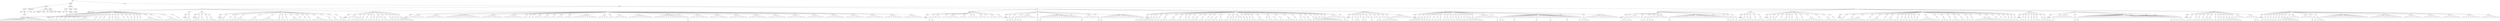 digraph Tree {
	"t0" [label = "TEI"];
	"t1" [label = "teiHeader"];
	"t2" [label = "fileDesc"];
	"t3" [label = "titleStmt"];
	"t4" [label = "title"];
	"t5" [label = "author"];
	"t6" [label = "surname"];
	"t7" [label = "publicationStmt"];
	"t8" [label = "p"];
	"t9" [label = "idno"];
	"t10" [label = "sourceDesc"];
	"t11" [label = "genre"];
	"t12" [label = "inspiration"];
	"t13" [label = "structure"];
	"t14" [label = "type"];
	"t15" [label = "periode"];
	"t16" [label = "taille"];
	"t17" [label = "permalien"];
	"t18" [label = "edStmt"];
	"t19" [label = "profileDesc"];
	"t20" [label = "creation"];
	"t21" [label = "date"];
	"t22" [label = "date"];
	"t23" [label = "langUsage"];
	"t24" [label = "language"];
	"t25" [label = "textClass"];
	"t26" [label = "keywords"];
	"t27" [label = "term"];
	"t28" [label = "text"];
	"t29" [label = "body"];
	"t30" [label = "div1"];
	"t31" [label = "head"];
	"t32" [label = "div2"];
	"t33" [label = "head"];
	"t34" [label = "listPerson"];
	"t35" [label = "sp"];
	"t36" [label = "p"];
	"t37" [label = "s"];
	"t38" [label = "s"];
	"t39" [label = "s"];
	"t40" [label = "s"];
	"t41" [label = "s"];
	"t42" [label = "s"];
	"t43" [label = "s"];
	"t44" [label = "s"];
	"t45" [label = "s"];
	"t46" [label = "s"];
	"t47" [label = "s"];
	"t48" [label = "s"];
	"t49" [label = "s"];
	"t50" [label = "s"];
	"t51" [label = "s"];
	"t52" [label = "s"];
	"t53" [label = "s"];
	"t54" [label = "div2"];
	"t55" [label = "head"];
	"t56" [label = "listPerson"];
	"t57" [label = "sp"];
	"t58" [label = "p"];
	"t59" [label = "s"];
	"t60" [label = "s"];
	"t61" [label = "sp"];
	"t62" [label = "p"];
	"t63" [label = "s"];
	"t64" [label = "s"];
	"t65" [label = "sp"];
	"t66" [label = "p"];
	"t67" [label = "s"];
	"t68" [label = "sp"];
	"t69" [label = "p"];
	"t70" [label = "s"];
	"t71" [label = "s"];
	"t72" [label = "sp"];
	"t73" [label = "p"];
	"t74" [label = "s"];
	"t75" [label = "sp"];
	"t76" [label = "p"];
	"t77" [label = "s"];
	"t78" [label = "sp"];
	"t79" [label = "p"];
	"t80" [label = "s"];
	"t81" [label = "sp"];
	"t82" [label = "p"];
	"t83" [label = "s"];
	"t84" [label = "s"];
	"t85" [label = "s"];
	"t86" [label = "s"];
	"t87" [label = "s"];
	"t88" [label = "s"];
	"t89" [label = "sp"];
	"t90" [label = "p"];
	"t91" [label = "s"];
	"t92" [label = "s"];
	"t93" [label = "sp"];
	"t94" [label = "p"];
	"t95" [label = "s"];
	"t96" [label = "sp"];
	"t97" [label = "p"];
	"t98" [label = "s"];
	"t99" [label = "s"];
	"t100" [label = "sp"];
	"t101" [label = "p"];
	"t102" [label = "s"];
	"t103" [label = "s"];
	"t104" [label = "sp"];
	"t105" [label = "p"];
	"t106" [label = "s"];
	"t107" [label = "sp"];
	"t108" [label = "p"];
	"t109" [label = "s"];
	"t110" [label = "s"];
	"t111" [label = "s"];
	"t112" [label = "sp"];
	"t113" [label = "p"];
	"t114" [label = "s"];
	"t115" [label = "sp"];
	"t116" [label = "p"];
	"t117" [label = "s"];
	"t118" [label = "sp"];
	"t119" [label = "p"];
	"t120" [label = "s"];
	"t121" [label = "sp"];
	"t122" [label = "p"];
	"t123" [label = "s"];
	"t124" [label = "sp"];
	"t125" [label = "p"];
	"t126" [label = "s"];
	"t127" [label = "sp"];
	"t128" [label = "p"];
	"t129" [label = "s"];
	"t130" [label = "sp"];
	"t131" [label = "p"];
	"t132" [label = "s"];
	"t133" [label = "sp"];
	"t134" [label = "p"];
	"t135" [label = "s"];
	"t136" [label = "s"];
	"t137" [label = "s"];
	"t138" [label = "s"];
	"t139" [label = "s"];
	"t140" [label = "s"];
	"t141" [label = "s"];
	"t142" [label = "sp"];
	"t143" [label = "p"];
	"t144" [label = "s"];
	"t145" [label = "sp"];
	"t146" [label = "p"];
	"t147" [label = "s"];
	"t148" [label = "s"];
	"t149" [label = "s"];
	"t150" [label = "s"];
	"t151" [label = "s"];
	"t152" [label = "s"];
	"t153" [label = "sp"];
	"t154" [label = "p"];
	"t155" [label = "s"];
	"t156" [label = "div2"];
	"t157" [label = "head"];
	"t158" [label = "listPerson"];
	"t159" [label = "sp"];
	"t160" [label = "p"];
	"t161" [label = "s"];
	"t162" [label = "s"];
	"t163" [label = "s"];
	"t164" [label = "div2"];
	"t165" [label = "head"];
	"t166" [label = "listPerson"];
	"t167" [label = "sp"];
	"t168" [label = "p"];
	"t169" [label = "s"];
	"t170" [label = "s"];
	"t171" [label = "s"];
	"t172" [label = "sp"];
	"t173" [label = "p"];
	"t174" [label = "s"];
	"t175" [label = "s"];
	"t176" [label = "sp"];
	"t177" [label = "p"];
	"t178" [label = "s"];
	"t179" [label = "sp"];
	"t180" [label = "p"];
	"t181" [label = "s"];
	"t182" [label = "s"];
	"t183" [label = "s"];
	"t184" [label = "div2"];
	"t185" [label = "head"];
	"t186" [label = "listPerson"];
	"t187" [label = "sp"];
	"t188" [label = "p"];
	"t189" [label = "s"];
	"t190" [label = "s"];
	"t191" [label = "s"];
	"t192" [label = "sp"];
	"t193" [label = "p"];
	"t194" [label = "s"];
	"t195" [label = "sp"];
	"t196" [label = "p"];
	"t197" [label = "s"];
	"t198" [label = "sp"];
	"t199" [label = "p"];
	"t200" [label = "s"];
	"t201" [label = "s"];
	"t202" [label = "s"];
	"t203" [label = "s"];
	"t204" [label = "s"];
	"t205" [label = "s"];
	"t206" [label = "sp"];
	"t207" [label = "p"];
	"t208" [label = "s"];
	"t209" [label = "s"];
	"t210" [label = "s"];
	"t211" [label = "s"];
	"t212" [label = "sp"];
	"t213" [label = "p"];
	"t214" [label = "s"];
	"t215" [label = "s"];
	"t216" [label = "s"];
	"t217" [label = "s"];
	"t218" [label = "s"];
	"t219" [label = "s"];
	"t220" [label = "sp"];
	"t221" [label = "p"];
	"t222" [label = "s"];
	"t223" [label = "s"];
	"t224" [label = "sp"];
	"t225" [label = "p"];
	"t226" [label = "s"];
	"t227" [label = "s"];
	"t228" [label = "sp"];
	"t229" [label = "p"];
	"t230" [label = "s"];
	"t231" [label = "sp"];
	"t232" [label = "p"];
	"t233" [label = "s"];
	"t234" [label = "s"];
	"t235" [label = "s"];
	"t236" [label = "s"];
	"t237" [label = "s"];
	"t238" [label = "sp"];
	"t239" [label = "p"];
	"t240" [label = "s"];
	"t241" [label = "sp"];
	"t242" [label = "p"];
	"t243" [label = "s"];
	"t244" [label = "sp"];
	"t245" [label = "p"];
	"t246" [label = "s"];
	"t247" [label = "sp"];
	"t248" [label = "p"];
	"t249" [label = "s"];
	"t250" [label = "s"];
	"t251" [label = "s"];
	"t252" [label = "s"];
	"t253" [label = "s"];
	"t254" [label = "s"];
	"t255" [label = "sp"];
	"t256" [label = "p"];
	"t257" [label = "s"];
	"t258" [label = "s"];
	"t259" [label = "sp"];
	"t260" [label = "p"];
	"t261" [label = "s"];
	"t262" [label = "s"];
	"t263" [label = "sp"];
	"t264" [label = "p"];
	"t265" [label = "s"];
	"t266" [label = "s"];
	"t267" [label = "s"];
	"t268" [label = "div2"];
	"t269" [label = "head"];
	"t270" [label = "listPerson"];
	"t271" [label = "sp"];
	"t272" [label = "p"];
	"t273" [label = "s"];
	"t274" [label = "l"];
	"t275" [label = "l"];
	"t276" [label = "p"];
	"t277" [label = "s"];
	"t278" [label = "sp"];
	"t279" [label = "p"];
	"t280" [label = "s"];
	"t281" [label = "s"];
	"t282" [label = "sp"];
	"t283" [label = "p"];
	"t284" [label = "s"];
	"t285" [label = "s"];
	"t286" [label = "sp"];
	"t287" [label = "p"];
	"t288" [label = "s"];
	"t289" [label = "sp"];
	"t290" [label = "p"];
	"t291" [label = "s"];
	"t292" [label = "s"];
	"t293" [label = "sp"];
	"t294" [label = "p"];
	"t295" [label = "s"];
	"t296" [label = "sp"];
	"t297" [label = "p"];
	"t298" [label = "s"];
	"t299" [label = "s"];
	"t300" [label = "l"];
	"t301" [label = "p"];
	"t302" [label = "s"];
	"t303" [label = "sp"];
	"t304" [label = "p"];
	"t305" [label = "s"];
	"t306" [label = "s"];
	"t307" [label = "sp"];
	"t308" [label = "p"];
	"t309" [label = "s"];
	"t310" [label = "s"];
	"t311" [label = "s"];
	"t312" [label = "sp"];
	"t313" [label = "p"];
	"t314" [label = "s"];
	"t315" [label = "sp"];
	"t316" [label = "p"];
	"t317" [label = "s"];
	"t318" [label = "sp"];
	"t319" [label = "p"];
	"t320" [label = "s"];
	"t321" [label = "s"];
	"t322" [label = "s"];
	"t323" [label = "sp"];
	"t324" [label = "p"];
	"t325" [label = "s"];
	"t326" [label = "div2"];
	"t327" [label = "head"];
	"t328" [label = "listPerson"];
	"t329" [label = "sp"];
	"t330" [label = "l"];
	"t331" [label = "l"];
	"t332" [label = "l"];
	"t333" [label = "l"];
	"t334" [label = "l"];
	"t335" [label = "l"];
	"t336" [label = "sp"];
	"t337" [label = "l"];
	"t338" [label = "l"];
	"t339" [label = "l"];
	"t340" [label = "l"];
	"t341" [label = "l"];
	"t342" [label = "l"];
	"t343" [label = "l"];
	"t344" [label = "sp"];
	"t345" [label = "l"];
	"t346" [label = "l"];
	"t347" [label = "l"];
	"t348" [label = "l"];
	"t349" [label = "l"];
	"t350" [label = "l"];
	"t351" [label = "l"];
	"t352" [label = "l"];
	"t353" [label = "l"];
	"t354" [label = "l"];
	"t355" [label = "l"];
	"t356" [label = "l"];
	"t357" [label = "l"];
	"t358" [label = "sp"];
	"t359" [label = "l"];
	"t360" [label = "l"];
	"t361" [label = "l"];
	"t362" [label = "l"];
	"t363" [label = "l"];
	"t364" [label = "l"];
	"t365" [label = "l"];
	"t366" [label = "l"];
	"t367" [label = "sp"];
	"t368" [label = "l"];
	"t369" [label = "l"];
	"t370" [label = "l"];
	"t371" [label = "l"];
	"t372" [label = "l"];
	"t373" [label = "l"];
	"t374" [label = "l"];
	"t375" [label = "sp"];
	"t376" [label = "l"];
	"t377" [label = "l"];
	"t378" [label = "sp"];
	"t379" [label = "l"];
	"t380" [label = "sp"];
	"t381" [label = "l"];
	"t382" [label = "sp"];
	"t383" [label = "l"];
	"t384" [label = "l"];
	"t385" [label = "l"];
	"t386" [label = "sp"];
	"t387" [label = "l"];
	"t388" [label = "l"];
	"t389" [label = "l"];
	"t390" [label = "sp"];
	"t391" [label = "l"];
	"t392" [label = "l"];
	"t393" [label = "sp"];
	"t394" [label = "l"];
	"t395" [label = "l"];
	"t396" [label = "l"];
	"t397" [label = "sp"];
	"t398" [label = "l"];
	"t399" [label = "l"];
	"t400" [label = "l"];
	"t401" [label = "sp"];
	"t402" [label = "l"];
	"t403" [label = "l"];
	"t404" [label = "l"];
	"t405" [label = "l"];
	"t406" [label = "l"];
	"t407" [label = "l"];
	"t408" [label = "l"];
	"t409" [label = "l"];
	"t410" [label = "l"];
	"t411" [label = "sp"];
	"t412" [label = "l"];
	"t413" [label = "l"];
	"t414" [label = "l"];
	"t415" [label = "l"];
	"t416" [label = "sp"];
	"t417" [label = "l"];
	"t418" [label = "l"];
	"t419" [label = "sp"];
	"t420" [label = "l"];
	"t421" [label = "l"];
	"t422" [label = "l"];
	"t423" [label = "l"];
	"t424" [label = "l"];
	"t425" [label = "sp"];
	"t426" [label = "l"];
	"t427" [label = "l"];
	"t428" [label = "l"];
	"t429" [label = "l"];
	"t430" [label = "l"];
	"t431" [label = "l"];
	"t432" [label = "l"];
	"t433" [label = "l"];
	"t434" [label = "l"];
	"t435" [label = "sp"];
	"t436" [label = "l"];
	"t437" [label = "l"];
	"t438" [label = "l"];
	"t439" [label = "l"];
	"t440" [label = "l"];
	"t441" [label = "l"];
	"t442" [label = "l"];
	"t443" [label = "l"];
	"t444" [label = "l"];
	"t445" [label = "l"];
	"t446" [label = "l"];
	"t447" [label = "l"];
	"t448" [label = "sp"];
	"t449" [label = "p"];
	"t450" [label = "s"];
	"t451" [label = "sp"];
	"t452" [label = "l"];
	"t453" [label = "l"];
	"t454" [label = "l"];
	"t455" [label = "l"];
	"t456" [label = "l"];
	"t457" [label = "l"];
	"t458" [label = "l"];
	"t459" [label = "sp"];
	"t460" [label = "l"];
	"t461" [label = "l"];
	"t462" [label = "l"];
	"t463" [label = "l"];
	"t464" [label = "l"];
	"t465" [label = "l"];
	"t466" [label = "l"];
	"t467" [label = "sp"];
	"t468" [label = "l"];
	"t469" [label = "l"];
	"t470" [label = "l"];
	"t471" [label = "l"];
	"t472" [label = "l"];
	"t473" [label = "l"];
	"t474" [label = "l"];
	"t475" [label = "sp"];
	"t476" [label = "l"];
	"t477" [label = "l"];
	"t478" [label = "l"];
	"t479" [label = "l"];
	"t480" [label = "l"];
	"t481" [label = "l"];
	"t482" [label = "l"];
	"t483" [label = "sp"];
	"t484" [label = "l"];
	"t485" [label = "l"];
	"t486" [label = "l"];
	"t487" [label = "l"];
	"t488" [label = "l"];
	"t489" [label = "l"];
	"t490" [label = "l"];
	"t491" [label = "sp"];
	"t492" [label = "l"];
	"t493" [label = "l"];
	"t494" [label = "l"];
	"t495" [label = "l"];
	"t496" [label = "l"];
	"t497" [label = "l"];
	"t498" [label = "l"];
	"t499" [label = "sp"];
	"t500" [label = "l"];
	"t501" [label = "l"];
	"t502" [label = "l"];
	"t503" [label = "l"];
	"t504" [label = "l"];
	"t505" [label = "l"];
	"t506" [label = "l"];
	"t507" [label = "sp"];
	"t508" [label = "l"];
	"t509" [label = "l"];
	"t510" [label = "l"];
	"t511" [label = "l"];
	"t512" [label = "l"];
	"t513" [label = "l"];
	"t514" [label = "l"];
	"t515" [label = "sp"];
	"t516" [label = "l"];
	"t517" [label = "l"];
	"t518" [label = "l"];
	"t519" [label = "l"];
	"t520" [label = "l"];
	"t521" [label = "l"];
	"t522" [label = "l"];
	"t523" [label = "sp"];
	"t524" [label = "l"];
	"t525" [label = "l"];
	"t526" [label = "l"];
	"t527" [label = "l"];
	"t528" [label = "l"];
	"t529" [label = "l"];
	"t530" [label = "l"];
	"t531" [label = "sp"];
	"t532" [label = "l"];
	"t533" [label = "l"];
	"t534" [label = "l"];
	"t535" [label = "l"];
	"t536" [label = "l"];
	"t537" [label = "l"];
	"t538" [label = "l"];
	"t539" [label = "sp"];
	"t540" [label = "l"];
	"t541" [label = "l"];
	"t542" [label = "l"];
	"t543" [label = "l"];
	"t544" [label = "l"];
	"t545" [label = "l"];
	"t546" [label = "l"];
	"t547" [label = "div1"];
	"t548" [label = "head"];
	"t549" [label = "div2"];
	"t550" [label = "head"];
	"t551" [label = "listPerson"];
	"t552" [label = "sp"];
	"t553" [label = "p"];
	"t554" [label = "s"];
	"t555" [label = "sp"];
	"t556" [label = "p"];
	"t557" [label = "s"];
	"t558" [label = "l"];
	"t559" [label = "l"];
	"t560" [label = "l"];
	"t561" [label = "sp"];
	"t562" [label = "l"];
	"t563" [label = "sp"];
	"t564" [label = "l"];
	"t565" [label = "l"];
	"t566" [label = "l"];
	"t567" [label = "l"];
	"t568" [label = "l"];
	"t569" [label = "sp"];
	"t570" [label = "l"];
	"t571" [label = "l"];
	"t572" [label = "l"];
	"t573" [label = "sp"];
	"t574" [label = "l"];
	"t575" [label = "l"];
	"t576" [label = "sp"];
	"t577" [label = "l"];
	"t578" [label = "l"];
	"t579" [label = "sp"];
	"t580" [label = "l"];
	"t581" [label = "l"];
	"t582" [label = "l"];
	"t583" [label = "sp"];
	"t584" [label = "l"];
	"t585" [label = "sp"];
	"t586" [label = "l"];
	"t587" [label = "l"];
	"t588" [label = "l"];
	"t589" [label = "sp"];
	"t590" [label = "l"];
	"t591" [label = "l"];
	"t592" [label = "div2"];
	"t593" [label = "head"];
	"t594" [label = "listPerson"];
	"t595" [label = "sp"];
	"t596" [label = "p"];
	"t597" [label = "s"];
	"t598" [label = "sp"];
	"t599" [label = "p"];
	"t600" [label = "s"];
	"t601" [label = "s"];
	"t602" [label = "sp"];
	"t603" [label = "p"];
	"t604" [label = "s"];
	"t605" [label = "s"];
	"t606" [label = "sp"];
	"t607" [label = "p"];
	"t608" [label = "s"];
	"t609" [label = "l"];
	"t610" [label = "l"];
	"t611" [label = "l"];
	"t612" [label = "l"];
	"t613" [label = "l"];
	"t614" [label = "l"];
	"t615" [label = "sp"];
	"t616" [label = "p"];
	"t617" [label = "s"];
	"t618" [label = "sp"];
	"t619" [label = "p"];
	"t620" [label = "s"];
	"t621" [label = "l"];
	"t622" [label = "l"];
	"t623" [label = "l"];
	"t624" [label = "l"];
	"t625" [label = "l"];
	"t626" [label = "l"];
	"t627" [label = "l"];
	"t628" [label = "l"];
	"t629" [label = "l"];
	"t630" [label = "l"];
	"t631" [label = "l"];
	"t632" [label = "l"];
	"t633" [label = "l"];
	"t634" [label = "l"];
	"t635" [label = "sp"];
	"t636" [label = "p"];
	"t637" [label = "s"];
	"t638" [label = "sp"];
	"t639" [label = "l"];
	"t640" [label = "l"];
	"t641" [label = "l"];
	"t642" [label = "l"];
	"t643" [label = "l"];
	"t644" [label = "sp"];
	"t645" [label = "p"];
	"t646" [label = "s"];
	"t647" [label = "sp"];
	"t648" [label = "p"];
	"t649" [label = "s"];
	"t650" [label = "l"];
	"t651" [label = "l"];
	"t652" [label = "l"];
	"t653" [label = "l"];
	"t654" [label = "l"];
	"t655" [label = "l"];
	"t656" [label = "l"];
	"t657" [label = "l"];
	"t658" [label = "l"];
	"t659" [label = "l"];
	"t660" [label = "l"];
	"t661" [label = "l"];
	"t662" [label = "l"];
	"t663" [label = "l"];
	"t664" [label = "p"];
	"t665" [label = "s"];
	"t666" [label = "s"];
	"t667" [label = "div2"];
	"t668" [label = "head"];
	"t669" [label = "listPerson"];
	"t670" [label = "sp"];
	"t671" [label = "p"];
	"t672" [label = "s"];
	"t673" [label = "s"];
	"t674" [label = "sp"];
	"t675" [label = "p"];
	"t676" [label = "s"];
	"t677" [label = "s"];
	"t678" [label = "sp"];
	"t679" [label = "p"];
	"t680" [label = "s"];
	"t681" [label = "sp"];
	"t682" [label = "p"];
	"t683" [label = "s"];
	"t684" [label = "s"];
	"t685" [label = "sp"];
	"t686" [label = "p"];
	"t687" [label = "s"];
	"t688" [label = "s"];
	"t689" [label = "s"];
	"t690" [label = "sp"];
	"t691" [label = "p"];
	"t692" [label = "s"];
	"t693" [label = "s"];
	"t694" [label = "s"];
	"t695" [label = "sp"];
	"t696" [label = "p"];
	"t697" [label = "s"];
	"t698" [label = "s"];
	"t699" [label = "sp"];
	"t700" [label = "p"];
	"t701" [label = "s"];
	"t702" [label = "sp"];
	"t703" [label = "p"];
	"t704" [label = "s"];
	"t705" [label = "sp"];
	"t706" [label = "p"];
	"t707" [label = "s"];
	"t708" [label = "sp"];
	"t709" [label = "p"];
	"t710" [label = "s"];
	"t711" [label = "s"];
	"t712" [label = "s"];
	"t713" [label = "sp"];
	"t714" [label = "p"];
	"t715" [label = "s"];
	"t716" [label = "s"];
	"t717" [label = "sp"];
	"t718" [label = "p"];
	"t719" [label = "s"];
	"t720" [label = "sp"];
	"t721" [label = "p"];
	"t722" [label = "s"];
	"t723" [label = "sp"];
	"t724" [label = "p"];
	"t725" [label = "s"];
	"t726" [label = "s"];
	"t727" [label = "s"];
	"t728" [label = "p"];
	"t729" [label = "s"];
	"t730" [label = "s"];
	"t731" [label = "sp"];
	"t732" [label = "p"];
	"t733" [label = "s"];
	"t734" [label = "s"];
	"t735" [label = "sp"];
	"t736" [label = "p"];
	"t737" [label = "s"];
	"t738" [label = "s"];
	"t739" [label = "p"];
	"t740" [label = "s"];
	"t741" [label = "sp"];
	"t742" [label = "l"];
	"t743" [label = "p"];
	"t744" [label = "s"];
	"t745" [label = "p"];
	"t746" [label = "s"];
	"t747" [label = "sp"];
	"t748" [label = "p"];
	"t749" [label = "s"];
	"t750" [label = "sp"];
	"t751" [label = "p"];
	"t752" [label = "s"];
	"t753" [label = "sp"];
	"t754" [label = "p"];
	"t755" [label = "s"];
	"t756" [label = "sp"];
	"t757" [label = "p"];
	"t758" [label = "s"];
	"t759" [label = "s"];
	"t760" [label = "sp"];
	"t761" [label = "p"];
	"t762" [label = "s"];
	"t763" [label = "s"];
	"t764" [label = "s"];
	"t765" [label = "sp"];
	"t766" [label = "p"];
	"t767" [label = "s"];
	"t768" [label = "p"];
	"t769" [label = "s"];
	"t770" [label = "s"];
	"t771" [label = "p"];
	"t772" [label = "s"];
	"t773" [label = "s"];
	"t774" [label = "sp"];
	"t775" [label = "p"];
	"t776" [label = "s"];
	"t777" [label = "s"];
	"t778" [label = "sp"];
	"t779" [label = "p"];
	"t780" [label = "s"];
	"t781" [label = "s"];
	"t782" [label = "s"];
	"t783" [label = "s"];
	"t784" [label = "sp"];
	"t785" [label = "p"];
	"t786" [label = "s"];
	"t787" [label = "sp"];
	"t788" [label = "p"];
	"t789" [label = "s"];
	"t790" [label = "s"];
	"t791" [label = "p"];
	"t792" [label = "s"];
	"t793" [label = "sp"];
	"t794" [label = "p"];
	"t795" [label = "s"];
	"t796" [label = "s"];
	"t797" [label = "sp"];
	"t798" [label = "p"];
	"t799" [label = "s"];
	"t800" [label = "s"];
	"t801" [label = "s"];
	"t802" [label = "s"];
	"t803" [label = "sp"];
	"t804" [label = "p"];
	"t805" [label = "s"];
	"t806" [label = "sp"];
	"t807" [label = "p"];
	"t808" [label = "s"];
	"t809" [label = "sp"];
	"t810" [label = "p"];
	"t811" [label = "s"];
	"t812" [label = "s"];
	"t813" [label = "s"];
	"t814" [label = "s"];
	"t815" [label = "sp"];
	"t816" [label = "p"];
	"t817" [label = "s"];
	"t818" [label = "sp"];
	"t819" [label = "l"];
	"t820" [label = "l"];
	"t821" [label = "l"];
	"t822" [label = "l"];
	"t823" [label = "l"];
	"t824" [label = "l"];
	"t825" [label = "sp"];
	"t826" [label = "p"];
	"t827" [label = "s"];
	"t828" [label = "s"];
	"t829" [label = "div2"];
	"t830" [label = "head"];
	"t831" [label = "listPerson"];
	"t832" [label = "sp"];
	"t833" [label = "p"];
	"t834" [label = "s"];
	"t835" [label = "sp"];
	"t836" [label = "l"];
	"t837" [label = "sp"];
	"t838" [label = "p"];
	"t839" [label = "s"];
	"t840" [label = "s"];
	"t841" [label = "sp"];
	"t842" [label = "l"];
	"t843" [label = "sp"];
	"t844" [label = "p"];
	"t845" [label = "s"];
	"t846" [label = "s"];
	"t847" [label = "sp"];
	"t848" [label = "l"];
	"t849" [label = "l"];
	"t850" [label = "sp"];
	"t851" [label = "p"];
	"t852" [label = "s"];
	"t853" [label = "sp"];
	"t854" [label = "l"];
	"t855" [label = "l"];
	"t856" [label = "sp"];
	"t857" [label = "p"];
	"t858" [label = "s"];
	"t859" [label = "s"];
	"t860" [label = "sp"];
	"t861" [label = "l"];
	"t862" [label = "l"];
	"t863" [label = "sp"];
	"t864" [label = "p"];
	"t865" [label = "s"];
	"t866" [label = "s"];
	"t867" [label = "s"];
	"t868" [label = "s"];
	"t869" [label = "s"];
	"t870" [label = "s"];
	"t871" [label = "sp"];
	"t872" [label = "l"];
	"t873" [label = "l"];
	"t874" [label = "l"];
	"t875" [label = "l"];
	"t876" [label = "l"];
	"t877" [label = "l"];
	"t878" [label = "l"];
	"t879" [label = "l"];
	"t880" [label = "div2"];
	"t881" [label = "head"];
	"t882" [label = "listPerson"];
	"t883" [label = "sp"];
	"t884" [label = "p"];
	"t885" [label = "s"];
	"t886" [label = "sp"];
	"t887" [label = "p"];
	"t888" [label = "s"];
	"t889" [label = "s"];
	"t890" [label = "sp"];
	"t891" [label = "p"];
	"t892" [label = "s"];
	"t893" [label = "sp"];
	"t894" [label = "p"];
	"t895" [label = "s"];
	"t896" [label = "s"];
	"t897" [label = "sp"];
	"t898" [label = "p"];
	"t899" [label = "s"];
	"t900" [label = "s"];
	"t901" [label = "sp"];
	"t902" [label = "p"];
	"t903" [label = "s"];
	"t904" [label = "sp"];
	"t905" [label = "p"];
	"t906" [label = "s"];
	"t907" [label = "sp"];
	"t908" [label = "p"];
	"t909" [label = "s"];
	"t910" [label = "s"];
	"t911" [label = "sp"];
	"t912" [label = "p"];
	"t913" [label = "s"];
	"t914" [label = "sp"];
	"t915" [label = "p"];
	"t916" [label = "s"];
	"t917" [label = "s"];
	"t918" [label = "sp"];
	"t919" [label = "p"];
	"t920" [label = "s"];
	"t921" [label = "sp"];
	"t922" [label = "p"];
	"t923" [label = "s"];
	"t924" [label = "sp"];
	"t925" [label = "p"];
	"t926" [label = "s"];
	"t927" [label = "s"];
	"t928" [label = "sp"];
	"t929" [label = "p"];
	"t930" [label = "s"];
	"t931" [label = "sp"];
	"t932" [label = "p"];
	"t933" [label = "s"];
	"t934" [label = "sp"];
	"t935" [label = "p"];
	"t936" [label = "s"];
	"t937" [label = "sp"];
	"t938" [label = "p"];
	"t939" [label = "s"];
	"t940" [label = "s"];
	"t941" [label = "sp"];
	"t942" [label = "p"];
	"t943" [label = "s"];
	"t944" [label = "sp"];
	"t945" [label = "p"];
	"t946" [label = "s"];
	"t947" [label = "s"];
	"t948" [label = "sp"];
	"t949" [label = "l"];
	"t950" [label = "l"];
	"t951" [label = "l"];
	"t952" [label = "l"];
	"t953" [label = "l"];
	"t954" [label = "l"];
	"t955" [label = "l"];
	"t956" [label = "l"];
	"t957" [label = "sp"];
	"t958" [label = "p"];
	"t959" [label = "s"];
	"t960" [label = "sp"];
	"t961" [label = "p"];
	"t962" [label = "s"];
	"t963" [label = "s"];
	"t964" [label = "l"];
	"t965" [label = "l"];
	"t966" [label = "l"];
	"t967" [label = "l"];
	"t968" [label = "p"];
	"t969" [label = "s"];
	"t970" [label = "l"];
	"t971" [label = "l"];
	"t972" [label = "l"];
	"t973" [label = "l"];
	"t974" [label = "l"];
	"t975" [label = "l"];
	"t976" [label = "l"];
	"t977" [label = "p"];
	"t978" [label = "s"];
	"t979" [label = "l"];
	"t980" [label = "l"];
	"t981" [label = "l"];
	"t982" [label = "l"];
	"t983" [label = "p"];
	"t984" [label = "s"];
	"t985" [label = "l"];
	"t986" [label = "l"];
	"t987" [label = "l"];
	"t988" [label = "l"];
	"t989" [label = "l"];
	"t990" [label = "p"];
	"t991" [label = "s"];
	"t992" [label = "l"];
	"t993" [label = "l"];
	"t994" [label = "l"];
	"t995" [label = "l"];
	"t996" [label = "sp"];
	"t997" [label = "p"];
	"t998" [label = "s"];
	"t999" [label = "sp"];
	"t1000" [label = "p"];
	"t1001" [label = "s"];
	"t1002" [label = "s"];
	"t1003" [label = "s"];
	"t1004" [label = "sp"];
	"t1005" [label = "l"];
	"t1006" [label = "l"];
	"t1007" [label = "l"];
	"t1008" [label = "l"];
	"t1009" [label = "l"];
	"t1010" [label = "l"];
	"t1011" [label = "l"];
	"t1012" [label = "l"];
	"t1013" [label = "l"];
	"t1014" [label = "l"];
	"t1015" [label = "l"];
	"t1016" [label = "l"];
	"t1017" [label = "div1"];
	"t1018" [label = "head"];
	"t1019" [label = "div2"];
	"t1020" [label = "head"];
	"t1021" [label = "listPerson"];
	"t1022" [label = "sp"];
	"t1023" [label = "p"];
	"t1024" [label = "s"];
	"t1025" [label = "s"];
	"t1026" [label = "sp"];
	"t1027" [label = "p"];
	"t1028" [label = "s"];
	"t1029" [label = "s"];
	"t1030" [label = "l"];
	"t1031" [label = "l"];
	"t1032" [label = "l"];
	"t1033" [label = "l"];
	"t1034" [label = "sp"];
	"t1035" [label = "p"];
	"t1036" [label = "s"];
	"t1037" [label = "sp"];
	"t1038" [label = "p"];
	"t1039" [label = "s"];
	"t1040" [label = "sp"];
	"t1041" [label = "p"];
	"t1042" [label = "s"];
	"t1043" [label = "s"];
	"t1044" [label = "sp"];
	"t1045" [label = "p"];
	"t1046" [label = "s"];
	"t1047" [label = "sp"];
	"t1048" [label = "l"];
	"t1049" [label = "l"];
	"t1050" [label = "l"];
	"t1051" [label = "l"];
	"t1052" [label = "l"];
	"t1053" [label = "l"];
	"t1054" [label = "sp"];
	"t1055" [label = "p"];
	"t1056" [label = "s"];
	"t1057" [label = "l"];
	"t1058" [label = "l"];
	"t1059" [label = "l"];
	"t1060" [label = "l"];
	"t1061" [label = "l"];
	"t1062" [label = "l"];
	"t1063" [label = "l"];
	"t1064" [label = "l"];
	"t1065" [label = "l"];
	"t1066" [label = "l"];
	"t1067" [label = "l"];
	"t1068" [label = "l"];
	"t1069" [label = "l"];
	"t1070" [label = "l"];
	"t1071" [label = "l"];
	"t1072" [label = "l"];
	"t1073" [label = "l"];
	"t1074" [label = "l"];
	"t1075" [label = "l"];
	"t1076" [label = "l"];
	"t1077" [label = "sp"];
	"t1078" [label = "p"];
	"t1079" [label = "s"];
	"t1080" [label = "sp"];
	"t1081" [label = "p"];
	"t1082" [label = "s"];
	"t1083" [label = "sp"];
	"t1084" [label = "p"];
	"t1085" [label = "s"];
	"t1086" [label = "sp"];
	"t1087" [label = "p"];
	"t1088" [label = "s"];
	"t1089" [label = "div2"];
	"t1090" [label = "head"];
	"t1091" [label = "listPerson"];
	"t1092" [label = "sp"];
	"t1093" [label = "p"];
	"t1094" [label = "s"];
	"t1095" [label = "s"];
	"t1096" [label = "sp"];
	"t1097" [label = "p"];
	"t1098" [label = "s"];
	"t1099" [label = "sp"];
	"t1100" [label = "p"];
	"t1101" [label = "s"];
	"t1102" [label = "s"];
	"t1103" [label = "s"];
	"t1104" [label = "sp"];
	"t1105" [label = "p"];
	"t1106" [label = "s"];
	"t1107" [label = "sp"];
	"t1108" [label = "p"];
	"t1109" [label = "s"];
	"t1110" [label = "s"];
	"t1111" [label = "s"];
	"t1112" [label = "div2"];
	"t1113" [label = "head"];
	"t1114" [label = "listPerson"];
	"t1115" [label = "sp"];
	"t1116" [label = "p"];
	"t1117" [label = "s"];
	"t1118" [label = "sp"];
	"t1119" [label = "p"];
	"t1120" [label = "s"];
	"t1121" [label = "sp"];
	"t1122" [label = "p"];
	"t1123" [label = "s"];
	"t1124" [label = "s"];
	"t1125" [label = "sp"];
	"t1126" [label = "p"];
	"t1127" [label = "s"];
	"t1128" [label = "sp"];
	"t1129" [label = "p"];
	"t1130" [label = "s"];
	"t1131" [label = "s"];
	"t1132" [label = "s"];
	"t1133" [label = "sp"];
	"t1134" [label = "p"];
	"t1135" [label = "s"];
	"t1136" [label = "sp"];
	"t1137" [label = "p"];
	"t1138" [label = "s"];
	"t1139" [label = "sp"];
	"t1140" [label = "p"];
	"t1141" [label = "s"];
	"t1142" [label = "s"];
	"t1143" [label = "s"];
	"t1144" [label = "sp"];
	"t1145" [label = "p"];
	"t1146" [label = "s"];
	"t1147" [label = "sp"];
	"t1148" [label = "p"];
	"t1149" [label = "s"];
	"t1150" [label = "s"];
	"t1151" [label = "s"];
	"t1152" [label = "s"];
	"t1153" [label = "s"];
	"t1154" [label = "s"];
	"t1155" [label = "sp"];
	"t1156" [label = "p"];
	"t1157" [label = "s"];
	"t1158" [label = "sp"];
	"t1159" [label = "p"];
	"t1160" [label = "s"];
	"t1161" [label = "s"];
	"t1162" [label = "s"];
	"t1163" [label = "s"];
	"t1164" [label = "sp"];
	"t1165" [label = "p"];
	"t1166" [label = "s"];
	"t1167" [label = "div2"];
	"t1168" [label = "head"];
	"t1169" [label = "listPerson"];
	"t1170" [label = "sp"];
	"t1171" [label = "p"];
	"t1172" [label = "s"];
	"t1173" [label = "s"];
	"t1174" [label = "sp"];
	"t1175" [label = "p"];
	"t1176" [label = "s"];
	"t1177" [label = "sp"];
	"t1178" [label = "p"];
	"t1179" [label = "s"];
	"t1180" [label = "s"];
	"t1181" [label = "s"];
	"t1182" [label = "s"];
	"t1183" [label = "s"];
	"t1184" [label = "s"];
	"t1185" [label = "s"];
	"t1186" [label = "sp"];
	"t1187" [label = "p"];
	"t1188" [label = "s"];
	"t1189" [label = "sp"];
	"t1190" [label = "p"];
	"t1191" [label = "s"];
	"t1192" [label = "s"];
	"t1193" [label = "s"];
	"t1194" [label = "s"];
	"t1195" [label = "s"];
	"t1196" [label = "sp"];
	"t1197" [label = "p"];
	"t1198" [label = "s"];
	"t1199" [label = "sp"];
	"t1200" [label = "p"];
	"t1201" [label = "s"];
	"t1202" [label = "s"];
	"t1203" [label = "s"];
	"t1204" [label = "sp"];
	"t1205" [label = "p"];
	"t1206" [label = "s"];
	"t1207" [label = "s"];
	"t1208" [label = "sp"];
	"t1209" [label = "p"];
	"t1210" [label = "s"];
	"t1211" [label = "sp"];
	"t1212" [label = "p"];
	"t1213" [label = "s"];
	"t1214" [label = "sp"];
	"t1215" [label = "p"];
	"t1216" [label = "s"];
	"t1217" [label = "sp"];
	"t1218" [label = "p"];
	"t1219" [label = "s"];
	"t1220" [label = "sp"];
	"t1221" [label = "p"];
	"t1222" [label = "s"];
	"t1223" [label = "sp"];
	"t1224" [label = "p"];
	"t1225" [label = "s"];
	"t1226" [label = "s"];
	"t1227" [label = "sp"];
	"t1228" [label = "p"];
	"t1229" [label = "s"];
	"t1230" [label = "s"];
	"t1231" [label = "s"];
	"t1232" [label = "s"];
	"t1233" [label = "s"];
	"t1234" [label = "s"];
	"t1235" [label = "s"];
	"t1236" [label = "sp"];
	"t1237" [label = "p"];
	"t1238" [label = "s"];
	"t1239" [label = "sp"];
	"t1240" [label = "p"];
	"t1241" [label = "s"];
	"t1242" [label = "s"];
	"t1243" [label = "s"];
	"t1244" [label = "sp"];
	"t1245" [label = "p"];
	"t1246" [label = "s"];
	"t1247" [label = "sp"];
	"t1248" [label = "p"];
	"t1249" [label = "s"];
	"t1250" [label = "s"];
	"t1251" [label = "s"];
	"t1252" [label = "sp"];
	"t1253" [label = "p"];
	"t1254" [label = "s"];
	"t1255" [label = "s"];
	"t1256" [label = "sp"];
	"t1257" [label = "p"];
	"t1258" [label = "s"];
	"t1259" [label = "s"];
	"t1260" [label = "sp"];
	"t1261" [label = "p"];
	"t1262" [label = "s"];
	"t1263" [label = "sp"];
	"t1264" [label = "p"];
	"t1265" [label = "s"];
	"t1266" [label = "s"];
	"t1267" [label = "s"];
	"t1268" [label = "s"];
	"t1269" [label = "s"];
	"t1270" [label = "s"];
	"t1271" [label = "s"];
	"t1272" [label = "s"];
	"t1273" [label = "s"];
	"t1274" [label = "sp"];
	"t1275" [label = "p"];
	"t1276" [label = "s"];
	"t1277" [label = "sp"];
	"t1278" [label = "p"];
	"t1279" [label = "s"];
	"t1280" [label = "sp"];
	"t1281" [label = "p"];
	"t1282" [label = "s"];
	"t1283" [label = "sp"];
	"t1284" [label = "p"];
	"t1285" [label = "s"];
	"t1286" [label = "sp"];
	"t1287" [label = "p"];
	"t1288" [label = "s"];
	"t1289" [label = "sp"];
	"t1290" [label = "p"];
	"t1291" [label = "s"];
	"t1292" [label = "sp"];
	"t1293" [label = "p"];
	"t1294" [label = "s"];
	"t1295" [label = "div2"];
	"t1296" [label = "head"];
	"t1297" [label = "listPerson"];
	"t1298" [label = "sp"];
	"t1299" [label = "p"];
	"t1300" [label = "s"];
	"t1301" [label = "sp"];
	"t1302" [label = "p"];
	"t1303" [label = "s"];
	"t1304" [label = "s"];
	"t1305" [label = "sp"];
	"t1306" [label = "p"];
	"t1307" [label = "s"];
	"t1308" [label = "sp"];
	"t1309" [label = "p"];
	"t1310" [label = "s"];
	"t1311" [label = "sp"];
	"t1312" [label = "p"];
	"t1313" [label = "s"];
	"t1314" [label = "sp"];
	"t1315" [label = "p"];
	"t1316" [label = "s"];
	"t1317" [label = "s"];
	"t1318" [label = "sp"];
	"t1319" [label = "p"];
	"t1320" [label = "s"];
	"t1321" [label = "s"];
	"t1322" [label = "s"];
	"t1323" [label = "sp"];
	"t1324" [label = "p"];
	"t1325" [label = "s"];
	"t1326" [label = "div2"];
	"t1327" [label = "head"];
	"t1328" [label = "listPerson"];
	"t1329" [label = "sp"];
	"t1330" [label = "p"];
	"t1331" [label = "s"];
	"t1332" [label = "sp"];
	"t1333" [label = "l"];
	"t1334" [label = "l"];
	"t1335" [label = "l"];
	"t1336" [label = "l"];
	"t1337" [label = "l"];
	"t1338" [label = "l"];
	"t1339" [label = "l"];
	"t1340" [label = "sp"];
	"t1341" [label = "p"];
	"t1342" [label = "s"];
	"t1343" [label = "sp"];
	"t1344" [label = "p"];
	"t1345" [label = "s"];
	"t1346" [label = "l"];
	"t1347" [label = "l"];
	"t1348" [label = "l"];
	"t1349" [label = "l"];
	"t1350" [label = "l"];
	"t1351" [label = "l"];
	"t1352" [label = "l"];
	"t1353" [label = "l"];
	"t1354" [label = "l"];
	"t1355" [label = "l"];
	"t1356" [label = "l"];
	"t1357" [label = "l"];
	"t1358" [label = "l"];
	"t1359" [label = "l"];
	"t1360" [label = "l"];
	"t1361" [label = "l"];
	"t1362" [label = "l"];
	"t1363" [label = "l"];
	"t1364" [label = "l"];
	"t1365" [label = "l"];
	"t1366" [label = "l"];
	"t1367" [label = "l"];
	"t1368" [label = "l"];
	"t1369" [label = "l"];
	"t1370" [label = "l"];
	"t1371" [label = "l"];
	"t1372" [label = "l"];
	"t1373" [label = "l"];
	"t1374" [label = "l"];
	"t1375" [label = "l"];
	"t1376" [label = "l"];
	"t1377" [label = "l"];
	"t1378" [label = "l"];
	"t1379" [label = "p"];
	"t1380" [label = "s"];
	"t1381" [label = "sp"];
	"t1382" [label = "p"];
	"t1383" [label = "s"];
	"t1384" [label = "sp"];
	"t1385" [label = "p"];
	"t1386" [label = "s"];
	"t1387" [label = "sp"];
	"t1388" [label = "p"];
	"t1389" [label = "s"];
	"t1390" [label = "s"];
	"t1391" [label = "s"];
	"t1392" [label = "div2"];
	"t1393" [label = "head"];
	"t1394" [label = "listPerson"];
	"t1395" [label = "sp"];
	"t1396" [label = "p"];
	"t1397" [label = "s"];
	"t1398" [label = "s"];
	"t1399" [label = "sp"];
	"t1400" [label = "p"];
	"t1401" [label = "s"];
	"t1402" [label = "sp"];
	"t1403" [label = "p"];
	"t1404" [label = "s"];
	"t1405" [label = "sp"];
	"t1406" [label = "p"];
	"t1407" [label = "s"];
	"t1408" [label = "sp"];
	"t1409" [label = "p"];
	"t1410" [label = "s"];
	"t1411" [label = "sp"];
	"t1412" [label = "p"];
	"t1413" [label = "s"];
	"t1414" [label = "s"];
	"t1415" [label = "s"];
	"t1416" [label = "s"];
	"t1417" [label = "sp"];
	"t1418" [label = "p"];
	"t1419" [label = "s"];
	"t1420" [label = "sp"];
	"t1421" [label = "p"];
	"t1422" [label = "s"];
	"t1423" [label = "s"];
	"t1424" [label = "sp"];
	"t1425" [label = "p"];
	"t1426" [label = "s"];
	"t1427" [label = "s"];
	"t1428" [label = "sp"];
	"t1429" [label = "p"];
	"t1430" [label = "s"];
	"t1431" [label = "sp"];
	"t1432" [label = "p"];
	"t1433" [label = "s"];
	"t1434" [label = "s"];
	"t1435" [label = "sp"];
	"t1436" [label = "p"];
	"t1437" [label = "s"];
	"t1438" [label = "sp"];
	"t1439" [label = "p"];
	"t1440" [label = "s"];
	"t1441" [label = "sp"];
	"t1442" [label = "l"];
	"t1443" [label = "l"];
	"t1444" [label = "l"];
	"t1445" [label = "l"];
	"t1446" [label = "sp"];
	"t1447" [label = "l"];
	"t1448" [label = "l"];
	"t1449" [label = "l"];
	"t1450" [label = "l"];
	"t1451" [label = "p"];
	"t1452" [label = "s"];
	"t1453" [label = "s"];
	"t1454" [label = "div2"];
	"t1455" [label = "head"];
	"t1456" [label = "listPerson"];
	"t1457" [label = "sp"];
	"t1458" [label = "p"];
	"t1459" [label = "s"];
	"t1460" [label = "sp"];
	"t1461" [label = "p"];
	"t1462" [label = "s"];
	"t1463" [label = "sp"];
	"t1464" [label = "p"];
	"t1465" [label = "s"];
	"t1466" [label = "sp"];
	"t1467" [label = "p"];
	"t1468" [label = "s"];
	"t1469" [label = "sp"];
	"t1470" [label = "p"];
	"t1471" [label = "s"];
	"t1472" [label = "s"];
	"t1473" [label = "sp"];
	"t1474" [label = "p"];
	"t1475" [label = "s"];
	"t1476" [label = "s"];
	"t1477" [label = "sp"];
	"t1478" [label = "p"];
	"t1479" [label = "s"];
	"t1480" [label = "s"];
	"t1481" [label = "s"];
	"t1482" [label = "sp"];
	"t1483" [label = "p"];
	"t1484" [label = "s"];
	"t1485" [label = "s"];
	"t1486" [label = "sp"];
	"t1487" [label = "p"];
	"t1488" [label = "s"];
	"t1489" [label = "sp"];
	"t1490" [label = "l"];
	"t1491" [label = "l"];
	"t1492" [label = "l"];
	"t1493" [label = "l"];
	"t1494" [label = "sp"];
	"t1495" [label = "l"];
	"t1496" [label = "l"];
	"t1497" [label = "l"];
	"t1498" [label = "l"];
	"t1499" [label = "p"];
	"t1500" [label = "s"];
	"t1501" [label = "sp"];
	"t1502" [label = "p"];
	"t1503" [label = "s"];
	"t1504" [label = "sp"];
	"t1505" [label = "p"];
	"t1506" [label = "s"];
	"t1507" [label = "s"];
	"t1508" [label = "s"];
	"t1509" [label = "sp"];
	"t1510" [label = "l"];
	"t1511" [label = "l"];
	"t1512" [label = "l"];
	"t1513" [label = "l"];
	"t1514" [label = "l"];
	"t1515" [label = "l"];
	"t1516" [label = "l"];
	"t1517" [label = "l"];
	"t1518" [label = "l"];
	"t1519" [label = "l"];
	"t1520" [label = "l"];
	"t1521" [label = "l"];
	"t1522" [label = "l"];
	"t1523" [label = "l"];
	"t1524" [label = "l"];
	"t1525" [label = "l"];
	"t1526" [label = "l"];
	"t1527" [label = "l"];
	"t1528" [label = "sp"];
	"t1529" [label = "l"];
	"t1530" [label = "l"];
	"t1531" [label = "l"];
	"t1532" [label = "l"];
	"t1533" [label = "l"];
	"t1534" [label = "l"];
	"t1535" [label = "l"];
	"t1536" [label = "l"];
	"t1537" [label = "l"];
	"t1538" [label = "l"];
	"t1539" [label = "l"];
	"t1540" [label = "l"];
	"t1541" [label = "sp"];
	"t1542" [label = "l"];
	"t1543" [label = "l"];
	"t1544" [label = "l"];
	"t1545" [label = "l"];
	"t1546" [label = "l"];
	"t1547" [label = "l"];
	"t1548" [label = "l"];
	"t1549" [label = "sp"];
	"t1550" [label = "l"];
	"t1551" [label = "l"];
	"t1552" [label = "l"];
	"t1553" [label = "l"];
	"t1554" [label = "l"];
	"t1555" [label = "l"];
	"t1556" [label = "l"];
	"t1557" [label = "sp"];
	"t1558" [label = "l"];
	"t1559" [label = "l"];
	"t1560" [label = "l"];
	"t1561" [label = "l"];
	"t1562" [label = "l"];
	"t1563" [label = "l"];
	"t1564" [label = "l"];
	"t1565" [label = "sp"];
	"t1566" [label = "l"];
	"t1567" [label = "l"];
	"t1568" [label = "l"];
	"t1569" [label = "l"];
	"t1570" [label = "l"];
	"t1571" [label = "l"];
	"t1572" [label = "l"];
	"t1573" [label = "sp"];
	"t1574" [label = "l"];
	"t1575" [label = "l"];
	"t1576" [label = "l"];
	"t1577" [label = "l"];
	"t1578" [label = "l"];
	"t1579" [label = "l"];
	"t1580" [label = "l"];
	"t0" -> "t1";
	"t1" -> "t2";
	"t2" -> "t3";
	"t3" -> "t4";
	"t3" -> "t5";
	"t5" -> "t6";
	"t2" -> "t7";
	"t7" -> "t8";
	"t7" -> "t9";
	"t2" -> "t10";
	"t10" -> "t11";
	"t10" -> "t12";
	"t10" -> "t13";
	"t10" -> "t14";
	"t10" -> "t15";
	"t10" -> "t16";
	"t10" -> "t17";
	"t2" -> "t18";
	"t1" -> "t19";
	"t19" -> "t20";
	"t20" -> "t21";
	"t20" -> "t22";
	"t19" -> "t23";
	"t23" -> "t24";
	"t19" -> "t25";
	"t25" -> "t26";
	"t26" -> "t27";
	"t0" -> "t28";
	"t28" -> "t29";
	"t29" -> "t30";
	"t30" -> "t31";
	"t30" -> "t32";
	"t32" -> "t33";
	"t33" -> "t34";
	"t32" -> "t35";
	"t35" -> "t36";
	"t36" -> "t37";
	"t36" -> "t38";
	"t36" -> "t39";
	"t36" -> "t40";
	"t36" -> "t41";
	"t36" -> "t42";
	"t36" -> "t43";
	"t36" -> "t44";
	"t36" -> "t45";
	"t36" -> "t46";
	"t36" -> "t47";
	"t36" -> "t48";
	"t36" -> "t49";
	"t36" -> "t50";
	"t36" -> "t51";
	"t36" -> "t52";
	"t36" -> "t53";
	"t30" -> "t54";
	"t54" -> "t55";
	"t55" -> "t56";
	"t54" -> "t57";
	"t57" -> "t58";
	"t58" -> "t59";
	"t58" -> "t60";
	"t54" -> "t61";
	"t61" -> "t62";
	"t62" -> "t63";
	"t62" -> "t64";
	"t54" -> "t65";
	"t65" -> "t66";
	"t66" -> "t67";
	"t54" -> "t68";
	"t68" -> "t69";
	"t69" -> "t70";
	"t69" -> "t71";
	"t54" -> "t72";
	"t72" -> "t73";
	"t73" -> "t74";
	"t54" -> "t75";
	"t75" -> "t76";
	"t76" -> "t77";
	"t54" -> "t78";
	"t78" -> "t79";
	"t79" -> "t80";
	"t54" -> "t81";
	"t81" -> "t82";
	"t82" -> "t83";
	"t82" -> "t84";
	"t82" -> "t85";
	"t82" -> "t86";
	"t82" -> "t87";
	"t82" -> "t88";
	"t54" -> "t89";
	"t89" -> "t90";
	"t90" -> "t91";
	"t90" -> "t92";
	"t54" -> "t93";
	"t93" -> "t94";
	"t94" -> "t95";
	"t54" -> "t96";
	"t96" -> "t97";
	"t97" -> "t98";
	"t97" -> "t99";
	"t54" -> "t100";
	"t100" -> "t101";
	"t101" -> "t102";
	"t101" -> "t103";
	"t54" -> "t104";
	"t104" -> "t105";
	"t105" -> "t106";
	"t54" -> "t107";
	"t107" -> "t108";
	"t108" -> "t109";
	"t108" -> "t110";
	"t108" -> "t111";
	"t54" -> "t112";
	"t112" -> "t113";
	"t113" -> "t114";
	"t54" -> "t115";
	"t115" -> "t116";
	"t116" -> "t117";
	"t54" -> "t118";
	"t118" -> "t119";
	"t119" -> "t120";
	"t54" -> "t121";
	"t121" -> "t122";
	"t122" -> "t123";
	"t54" -> "t124";
	"t124" -> "t125";
	"t125" -> "t126";
	"t54" -> "t127";
	"t127" -> "t128";
	"t128" -> "t129";
	"t54" -> "t130";
	"t130" -> "t131";
	"t131" -> "t132";
	"t54" -> "t133";
	"t133" -> "t134";
	"t134" -> "t135";
	"t134" -> "t136";
	"t134" -> "t137";
	"t134" -> "t138";
	"t134" -> "t139";
	"t134" -> "t140";
	"t134" -> "t141";
	"t54" -> "t142";
	"t142" -> "t143";
	"t143" -> "t144";
	"t54" -> "t145";
	"t145" -> "t146";
	"t146" -> "t147";
	"t146" -> "t148";
	"t146" -> "t149";
	"t146" -> "t150";
	"t146" -> "t151";
	"t146" -> "t152";
	"t54" -> "t153";
	"t153" -> "t154";
	"t154" -> "t155";
	"t30" -> "t156";
	"t156" -> "t157";
	"t157" -> "t158";
	"t156" -> "t159";
	"t159" -> "t160";
	"t160" -> "t161";
	"t160" -> "t162";
	"t160" -> "t163";
	"t30" -> "t164";
	"t164" -> "t165";
	"t165" -> "t166";
	"t164" -> "t167";
	"t167" -> "t168";
	"t168" -> "t169";
	"t168" -> "t170";
	"t168" -> "t171";
	"t164" -> "t172";
	"t172" -> "t173";
	"t173" -> "t174";
	"t173" -> "t175";
	"t164" -> "t176";
	"t176" -> "t177";
	"t177" -> "t178";
	"t164" -> "t179";
	"t179" -> "t180";
	"t180" -> "t181";
	"t180" -> "t182";
	"t180" -> "t183";
	"t30" -> "t184";
	"t184" -> "t185";
	"t185" -> "t186";
	"t184" -> "t187";
	"t187" -> "t188";
	"t188" -> "t189";
	"t188" -> "t190";
	"t188" -> "t191";
	"t184" -> "t192";
	"t192" -> "t193";
	"t193" -> "t194";
	"t184" -> "t195";
	"t195" -> "t196";
	"t196" -> "t197";
	"t184" -> "t198";
	"t198" -> "t199";
	"t199" -> "t200";
	"t199" -> "t201";
	"t199" -> "t202";
	"t199" -> "t203";
	"t199" -> "t204";
	"t199" -> "t205";
	"t184" -> "t206";
	"t206" -> "t207";
	"t207" -> "t208";
	"t207" -> "t209";
	"t207" -> "t210";
	"t207" -> "t211";
	"t184" -> "t212";
	"t212" -> "t213";
	"t213" -> "t214";
	"t213" -> "t215";
	"t213" -> "t216";
	"t213" -> "t217";
	"t213" -> "t218";
	"t213" -> "t219";
	"t184" -> "t220";
	"t220" -> "t221";
	"t221" -> "t222";
	"t221" -> "t223";
	"t184" -> "t224";
	"t224" -> "t225";
	"t225" -> "t226";
	"t225" -> "t227";
	"t184" -> "t228";
	"t228" -> "t229";
	"t229" -> "t230";
	"t184" -> "t231";
	"t231" -> "t232";
	"t232" -> "t233";
	"t232" -> "t234";
	"t232" -> "t235";
	"t232" -> "t236";
	"t232" -> "t237";
	"t184" -> "t238";
	"t238" -> "t239";
	"t239" -> "t240";
	"t184" -> "t241";
	"t241" -> "t242";
	"t242" -> "t243";
	"t184" -> "t244";
	"t244" -> "t245";
	"t245" -> "t246";
	"t184" -> "t247";
	"t247" -> "t248";
	"t248" -> "t249";
	"t248" -> "t250";
	"t248" -> "t251";
	"t248" -> "t252";
	"t248" -> "t253";
	"t248" -> "t254";
	"t184" -> "t255";
	"t255" -> "t256";
	"t256" -> "t257";
	"t256" -> "t258";
	"t184" -> "t259";
	"t259" -> "t260";
	"t260" -> "t261";
	"t260" -> "t262";
	"t184" -> "t263";
	"t263" -> "t264";
	"t264" -> "t265";
	"t264" -> "t266";
	"t264" -> "t267";
	"t30" -> "t268";
	"t268" -> "t269";
	"t269" -> "t270";
	"t268" -> "t271";
	"t271" -> "t272";
	"t272" -> "t273";
	"t271" -> "t274";
	"t271" -> "t275";
	"t271" -> "t276";
	"t276" -> "t277";
	"t268" -> "t278";
	"t278" -> "t279";
	"t279" -> "t280";
	"t279" -> "t281";
	"t268" -> "t282";
	"t282" -> "t283";
	"t283" -> "t284";
	"t283" -> "t285";
	"t268" -> "t286";
	"t286" -> "t287";
	"t287" -> "t288";
	"t268" -> "t289";
	"t289" -> "t290";
	"t290" -> "t291";
	"t290" -> "t292";
	"t268" -> "t293";
	"t293" -> "t294";
	"t294" -> "t295";
	"t268" -> "t296";
	"t296" -> "t297";
	"t297" -> "t298";
	"t297" -> "t299";
	"t296" -> "t300";
	"t296" -> "t301";
	"t301" -> "t302";
	"t268" -> "t303";
	"t303" -> "t304";
	"t304" -> "t305";
	"t304" -> "t306";
	"t268" -> "t307";
	"t307" -> "t308";
	"t308" -> "t309";
	"t308" -> "t310";
	"t308" -> "t311";
	"t268" -> "t312";
	"t312" -> "t313";
	"t313" -> "t314";
	"t268" -> "t315";
	"t315" -> "t316";
	"t316" -> "t317";
	"t268" -> "t318";
	"t318" -> "t319";
	"t319" -> "t320";
	"t319" -> "t321";
	"t319" -> "t322";
	"t268" -> "t323";
	"t323" -> "t324";
	"t324" -> "t325";
	"t30" -> "t326";
	"t326" -> "t327";
	"t327" -> "t328";
	"t326" -> "t329";
	"t329" -> "t330";
	"t329" -> "t331";
	"t329" -> "t332";
	"t329" -> "t333";
	"t329" -> "t334";
	"t329" -> "t335";
	"t326" -> "t336";
	"t336" -> "t337";
	"t336" -> "t338";
	"t336" -> "t339";
	"t336" -> "t340";
	"t336" -> "t341";
	"t336" -> "t342";
	"t336" -> "t343";
	"t326" -> "t344";
	"t344" -> "t345";
	"t344" -> "t346";
	"t344" -> "t347";
	"t344" -> "t348";
	"t344" -> "t349";
	"t344" -> "t350";
	"t344" -> "t351";
	"t344" -> "t352";
	"t344" -> "t353";
	"t344" -> "t354";
	"t344" -> "t355";
	"t344" -> "t356";
	"t344" -> "t357";
	"t326" -> "t358";
	"t358" -> "t359";
	"t358" -> "t360";
	"t358" -> "t361";
	"t358" -> "t362";
	"t358" -> "t363";
	"t358" -> "t364";
	"t358" -> "t365";
	"t358" -> "t366";
	"t326" -> "t367";
	"t367" -> "t368";
	"t367" -> "t369";
	"t367" -> "t370";
	"t367" -> "t371";
	"t367" -> "t372";
	"t367" -> "t373";
	"t367" -> "t374";
	"t326" -> "t375";
	"t375" -> "t376";
	"t375" -> "t377";
	"t326" -> "t378";
	"t378" -> "t379";
	"t326" -> "t380";
	"t380" -> "t381";
	"t326" -> "t382";
	"t382" -> "t383";
	"t382" -> "t384";
	"t382" -> "t385";
	"t326" -> "t386";
	"t386" -> "t387";
	"t386" -> "t388";
	"t386" -> "t389";
	"t326" -> "t390";
	"t390" -> "t391";
	"t390" -> "t392";
	"t326" -> "t393";
	"t393" -> "t394";
	"t393" -> "t395";
	"t393" -> "t396";
	"t326" -> "t397";
	"t397" -> "t398";
	"t397" -> "t399";
	"t397" -> "t400";
	"t326" -> "t401";
	"t401" -> "t402";
	"t401" -> "t403";
	"t401" -> "t404";
	"t401" -> "t405";
	"t401" -> "t406";
	"t401" -> "t407";
	"t401" -> "t408";
	"t401" -> "t409";
	"t401" -> "t410";
	"t326" -> "t411";
	"t411" -> "t412";
	"t411" -> "t413";
	"t411" -> "t414";
	"t411" -> "t415";
	"t326" -> "t416";
	"t416" -> "t417";
	"t416" -> "t418";
	"t326" -> "t419";
	"t419" -> "t420";
	"t419" -> "t421";
	"t419" -> "t422";
	"t419" -> "t423";
	"t419" -> "t424";
	"t326" -> "t425";
	"t425" -> "t426";
	"t425" -> "t427";
	"t425" -> "t428";
	"t425" -> "t429";
	"t425" -> "t430";
	"t425" -> "t431";
	"t425" -> "t432";
	"t425" -> "t433";
	"t425" -> "t434";
	"t326" -> "t435";
	"t435" -> "t436";
	"t435" -> "t437";
	"t435" -> "t438";
	"t435" -> "t439";
	"t435" -> "t440";
	"t435" -> "t441";
	"t435" -> "t442";
	"t435" -> "t443";
	"t435" -> "t444";
	"t435" -> "t445";
	"t435" -> "t446";
	"t435" -> "t447";
	"t326" -> "t448";
	"t448" -> "t449";
	"t449" -> "t450";
	"t326" -> "t451";
	"t451" -> "t452";
	"t451" -> "t453";
	"t451" -> "t454";
	"t451" -> "t455";
	"t451" -> "t456";
	"t451" -> "t457";
	"t451" -> "t458";
	"t326" -> "t459";
	"t459" -> "t460";
	"t459" -> "t461";
	"t459" -> "t462";
	"t459" -> "t463";
	"t459" -> "t464";
	"t459" -> "t465";
	"t459" -> "t466";
	"t326" -> "t467";
	"t467" -> "t468";
	"t467" -> "t469";
	"t467" -> "t470";
	"t467" -> "t471";
	"t467" -> "t472";
	"t467" -> "t473";
	"t467" -> "t474";
	"t326" -> "t475";
	"t475" -> "t476";
	"t475" -> "t477";
	"t475" -> "t478";
	"t475" -> "t479";
	"t475" -> "t480";
	"t475" -> "t481";
	"t475" -> "t482";
	"t326" -> "t483";
	"t483" -> "t484";
	"t483" -> "t485";
	"t483" -> "t486";
	"t483" -> "t487";
	"t483" -> "t488";
	"t483" -> "t489";
	"t483" -> "t490";
	"t326" -> "t491";
	"t491" -> "t492";
	"t491" -> "t493";
	"t491" -> "t494";
	"t491" -> "t495";
	"t491" -> "t496";
	"t491" -> "t497";
	"t491" -> "t498";
	"t326" -> "t499";
	"t499" -> "t500";
	"t499" -> "t501";
	"t499" -> "t502";
	"t499" -> "t503";
	"t499" -> "t504";
	"t499" -> "t505";
	"t499" -> "t506";
	"t326" -> "t507";
	"t507" -> "t508";
	"t507" -> "t509";
	"t507" -> "t510";
	"t507" -> "t511";
	"t507" -> "t512";
	"t507" -> "t513";
	"t507" -> "t514";
	"t326" -> "t515";
	"t515" -> "t516";
	"t515" -> "t517";
	"t515" -> "t518";
	"t515" -> "t519";
	"t515" -> "t520";
	"t515" -> "t521";
	"t515" -> "t522";
	"t326" -> "t523";
	"t523" -> "t524";
	"t523" -> "t525";
	"t523" -> "t526";
	"t523" -> "t527";
	"t523" -> "t528";
	"t523" -> "t529";
	"t523" -> "t530";
	"t326" -> "t531";
	"t531" -> "t532";
	"t531" -> "t533";
	"t531" -> "t534";
	"t531" -> "t535";
	"t531" -> "t536";
	"t531" -> "t537";
	"t531" -> "t538";
	"t326" -> "t539";
	"t539" -> "t540";
	"t539" -> "t541";
	"t539" -> "t542";
	"t539" -> "t543";
	"t539" -> "t544";
	"t539" -> "t545";
	"t539" -> "t546";
	"t29" -> "t547";
	"t547" -> "t548";
	"t547" -> "t549";
	"t549" -> "t550";
	"t550" -> "t551";
	"t549" -> "t552";
	"t552" -> "t553";
	"t553" -> "t554";
	"t549" -> "t555";
	"t555" -> "t556";
	"t556" -> "t557";
	"t555" -> "t558";
	"t555" -> "t559";
	"t555" -> "t560";
	"t549" -> "t561";
	"t561" -> "t562";
	"t549" -> "t563";
	"t563" -> "t564";
	"t563" -> "t565";
	"t563" -> "t566";
	"t563" -> "t567";
	"t563" -> "t568";
	"t549" -> "t569";
	"t569" -> "t570";
	"t569" -> "t571";
	"t569" -> "t572";
	"t549" -> "t573";
	"t573" -> "t574";
	"t573" -> "t575";
	"t549" -> "t576";
	"t576" -> "t577";
	"t576" -> "t578";
	"t549" -> "t579";
	"t579" -> "t580";
	"t579" -> "t581";
	"t579" -> "t582";
	"t549" -> "t583";
	"t583" -> "t584";
	"t549" -> "t585";
	"t585" -> "t586";
	"t585" -> "t587";
	"t585" -> "t588";
	"t549" -> "t589";
	"t589" -> "t590";
	"t589" -> "t591";
	"t547" -> "t592";
	"t592" -> "t593";
	"t593" -> "t594";
	"t592" -> "t595";
	"t595" -> "t596";
	"t596" -> "t597";
	"t592" -> "t598";
	"t598" -> "t599";
	"t599" -> "t600";
	"t599" -> "t601";
	"t592" -> "t602";
	"t602" -> "t603";
	"t603" -> "t604";
	"t603" -> "t605";
	"t592" -> "t606";
	"t606" -> "t607";
	"t607" -> "t608";
	"t606" -> "t609";
	"t606" -> "t610";
	"t606" -> "t611";
	"t606" -> "t612";
	"t606" -> "t613";
	"t606" -> "t614";
	"t592" -> "t615";
	"t615" -> "t616";
	"t616" -> "t617";
	"t592" -> "t618";
	"t618" -> "t619";
	"t619" -> "t620";
	"t618" -> "t621";
	"t618" -> "t622";
	"t618" -> "t623";
	"t618" -> "t624";
	"t618" -> "t625";
	"t618" -> "t626";
	"t618" -> "t627";
	"t618" -> "t628";
	"t618" -> "t629";
	"t618" -> "t630";
	"t618" -> "t631";
	"t618" -> "t632";
	"t618" -> "t633";
	"t618" -> "t634";
	"t592" -> "t635";
	"t635" -> "t636";
	"t636" -> "t637";
	"t592" -> "t638";
	"t638" -> "t639";
	"t638" -> "t640";
	"t638" -> "t641";
	"t638" -> "t642";
	"t638" -> "t643";
	"t592" -> "t644";
	"t644" -> "t645";
	"t645" -> "t646";
	"t592" -> "t647";
	"t647" -> "t648";
	"t648" -> "t649";
	"t647" -> "t650";
	"t647" -> "t651";
	"t647" -> "t652";
	"t647" -> "t653";
	"t647" -> "t654";
	"t647" -> "t655";
	"t647" -> "t656";
	"t647" -> "t657";
	"t647" -> "t658";
	"t647" -> "t659";
	"t647" -> "t660";
	"t647" -> "t661";
	"t647" -> "t662";
	"t647" -> "t663";
	"t647" -> "t664";
	"t664" -> "t665";
	"t664" -> "t666";
	"t547" -> "t667";
	"t667" -> "t668";
	"t668" -> "t669";
	"t667" -> "t670";
	"t670" -> "t671";
	"t671" -> "t672";
	"t671" -> "t673";
	"t667" -> "t674";
	"t674" -> "t675";
	"t675" -> "t676";
	"t675" -> "t677";
	"t667" -> "t678";
	"t678" -> "t679";
	"t679" -> "t680";
	"t667" -> "t681";
	"t681" -> "t682";
	"t682" -> "t683";
	"t682" -> "t684";
	"t667" -> "t685";
	"t685" -> "t686";
	"t686" -> "t687";
	"t686" -> "t688";
	"t686" -> "t689";
	"t667" -> "t690";
	"t690" -> "t691";
	"t691" -> "t692";
	"t691" -> "t693";
	"t691" -> "t694";
	"t667" -> "t695";
	"t695" -> "t696";
	"t696" -> "t697";
	"t696" -> "t698";
	"t667" -> "t699";
	"t699" -> "t700";
	"t700" -> "t701";
	"t667" -> "t702";
	"t702" -> "t703";
	"t703" -> "t704";
	"t667" -> "t705";
	"t705" -> "t706";
	"t706" -> "t707";
	"t667" -> "t708";
	"t708" -> "t709";
	"t709" -> "t710";
	"t709" -> "t711";
	"t709" -> "t712";
	"t667" -> "t713";
	"t713" -> "t714";
	"t714" -> "t715";
	"t714" -> "t716";
	"t667" -> "t717";
	"t717" -> "t718";
	"t718" -> "t719";
	"t667" -> "t720";
	"t720" -> "t721";
	"t721" -> "t722";
	"t667" -> "t723";
	"t723" -> "t724";
	"t724" -> "t725";
	"t724" -> "t726";
	"t724" -> "t727";
	"t723" -> "t728";
	"t728" -> "t729";
	"t728" -> "t730";
	"t667" -> "t731";
	"t731" -> "t732";
	"t732" -> "t733";
	"t732" -> "t734";
	"t667" -> "t735";
	"t735" -> "t736";
	"t736" -> "t737";
	"t736" -> "t738";
	"t735" -> "t739";
	"t739" -> "t740";
	"t667" -> "t741";
	"t741" -> "t742";
	"t741" -> "t743";
	"t743" -> "t744";
	"t741" -> "t745";
	"t745" -> "t746";
	"t667" -> "t747";
	"t747" -> "t748";
	"t748" -> "t749";
	"t667" -> "t750";
	"t750" -> "t751";
	"t751" -> "t752";
	"t667" -> "t753";
	"t753" -> "t754";
	"t754" -> "t755";
	"t667" -> "t756";
	"t756" -> "t757";
	"t757" -> "t758";
	"t757" -> "t759";
	"t667" -> "t760";
	"t760" -> "t761";
	"t761" -> "t762";
	"t761" -> "t763";
	"t761" -> "t764";
	"t667" -> "t765";
	"t765" -> "t766";
	"t766" -> "t767";
	"t765" -> "t768";
	"t768" -> "t769";
	"t768" -> "t770";
	"t765" -> "t771";
	"t771" -> "t772";
	"t771" -> "t773";
	"t667" -> "t774";
	"t774" -> "t775";
	"t775" -> "t776";
	"t775" -> "t777";
	"t667" -> "t778";
	"t778" -> "t779";
	"t779" -> "t780";
	"t779" -> "t781";
	"t779" -> "t782";
	"t779" -> "t783";
	"t667" -> "t784";
	"t784" -> "t785";
	"t785" -> "t786";
	"t667" -> "t787";
	"t787" -> "t788";
	"t788" -> "t789";
	"t788" -> "t790";
	"t787" -> "t791";
	"t791" -> "t792";
	"t667" -> "t793";
	"t793" -> "t794";
	"t794" -> "t795";
	"t794" -> "t796";
	"t667" -> "t797";
	"t797" -> "t798";
	"t798" -> "t799";
	"t798" -> "t800";
	"t798" -> "t801";
	"t798" -> "t802";
	"t667" -> "t803";
	"t803" -> "t804";
	"t804" -> "t805";
	"t667" -> "t806";
	"t806" -> "t807";
	"t807" -> "t808";
	"t667" -> "t809";
	"t809" -> "t810";
	"t810" -> "t811";
	"t810" -> "t812";
	"t810" -> "t813";
	"t810" -> "t814";
	"t667" -> "t815";
	"t815" -> "t816";
	"t816" -> "t817";
	"t667" -> "t818";
	"t818" -> "t819";
	"t818" -> "t820";
	"t818" -> "t821";
	"t818" -> "t822";
	"t818" -> "t823";
	"t818" -> "t824";
	"t667" -> "t825";
	"t825" -> "t826";
	"t826" -> "t827";
	"t826" -> "t828";
	"t547" -> "t829";
	"t829" -> "t830";
	"t830" -> "t831";
	"t829" -> "t832";
	"t832" -> "t833";
	"t833" -> "t834";
	"t829" -> "t835";
	"t835" -> "t836";
	"t829" -> "t837";
	"t837" -> "t838";
	"t838" -> "t839";
	"t838" -> "t840";
	"t829" -> "t841";
	"t841" -> "t842";
	"t829" -> "t843";
	"t843" -> "t844";
	"t844" -> "t845";
	"t844" -> "t846";
	"t829" -> "t847";
	"t847" -> "t848";
	"t847" -> "t849";
	"t829" -> "t850";
	"t850" -> "t851";
	"t851" -> "t852";
	"t829" -> "t853";
	"t853" -> "t854";
	"t853" -> "t855";
	"t829" -> "t856";
	"t856" -> "t857";
	"t857" -> "t858";
	"t857" -> "t859";
	"t829" -> "t860";
	"t860" -> "t861";
	"t860" -> "t862";
	"t829" -> "t863";
	"t863" -> "t864";
	"t864" -> "t865";
	"t864" -> "t866";
	"t864" -> "t867";
	"t864" -> "t868";
	"t864" -> "t869";
	"t864" -> "t870";
	"t829" -> "t871";
	"t871" -> "t872";
	"t871" -> "t873";
	"t871" -> "t874";
	"t871" -> "t875";
	"t871" -> "t876";
	"t871" -> "t877";
	"t871" -> "t878";
	"t871" -> "t879";
	"t547" -> "t880";
	"t880" -> "t881";
	"t881" -> "t882";
	"t880" -> "t883";
	"t883" -> "t884";
	"t884" -> "t885";
	"t880" -> "t886";
	"t886" -> "t887";
	"t887" -> "t888";
	"t887" -> "t889";
	"t880" -> "t890";
	"t890" -> "t891";
	"t891" -> "t892";
	"t880" -> "t893";
	"t893" -> "t894";
	"t894" -> "t895";
	"t894" -> "t896";
	"t880" -> "t897";
	"t897" -> "t898";
	"t898" -> "t899";
	"t898" -> "t900";
	"t880" -> "t901";
	"t901" -> "t902";
	"t902" -> "t903";
	"t880" -> "t904";
	"t904" -> "t905";
	"t905" -> "t906";
	"t880" -> "t907";
	"t907" -> "t908";
	"t908" -> "t909";
	"t908" -> "t910";
	"t880" -> "t911";
	"t911" -> "t912";
	"t912" -> "t913";
	"t880" -> "t914";
	"t914" -> "t915";
	"t915" -> "t916";
	"t915" -> "t917";
	"t880" -> "t918";
	"t918" -> "t919";
	"t919" -> "t920";
	"t880" -> "t921";
	"t921" -> "t922";
	"t922" -> "t923";
	"t880" -> "t924";
	"t924" -> "t925";
	"t925" -> "t926";
	"t925" -> "t927";
	"t880" -> "t928";
	"t928" -> "t929";
	"t929" -> "t930";
	"t880" -> "t931";
	"t931" -> "t932";
	"t932" -> "t933";
	"t880" -> "t934";
	"t934" -> "t935";
	"t935" -> "t936";
	"t880" -> "t937";
	"t937" -> "t938";
	"t938" -> "t939";
	"t938" -> "t940";
	"t880" -> "t941";
	"t941" -> "t942";
	"t942" -> "t943";
	"t880" -> "t944";
	"t944" -> "t945";
	"t945" -> "t946";
	"t945" -> "t947";
	"t880" -> "t948";
	"t948" -> "t949";
	"t948" -> "t950";
	"t948" -> "t951";
	"t948" -> "t952";
	"t948" -> "t953";
	"t948" -> "t954";
	"t948" -> "t955";
	"t948" -> "t956";
	"t880" -> "t957";
	"t957" -> "t958";
	"t958" -> "t959";
	"t880" -> "t960";
	"t960" -> "t961";
	"t961" -> "t962";
	"t961" -> "t963";
	"t960" -> "t964";
	"t960" -> "t965";
	"t960" -> "t966";
	"t960" -> "t967";
	"t960" -> "t968";
	"t968" -> "t969";
	"t960" -> "t970";
	"t960" -> "t971";
	"t960" -> "t972";
	"t960" -> "t973";
	"t960" -> "t974";
	"t960" -> "t975";
	"t960" -> "t976";
	"t960" -> "t977";
	"t977" -> "t978";
	"t960" -> "t979";
	"t960" -> "t980";
	"t960" -> "t981";
	"t960" -> "t982";
	"t960" -> "t983";
	"t983" -> "t984";
	"t960" -> "t985";
	"t960" -> "t986";
	"t960" -> "t987";
	"t960" -> "t988";
	"t960" -> "t989";
	"t960" -> "t990";
	"t990" -> "t991";
	"t960" -> "t992";
	"t960" -> "t993";
	"t960" -> "t994";
	"t960" -> "t995";
	"t880" -> "t996";
	"t996" -> "t997";
	"t997" -> "t998";
	"t880" -> "t999";
	"t999" -> "t1000";
	"t1000" -> "t1001";
	"t1000" -> "t1002";
	"t1000" -> "t1003";
	"t880" -> "t1004";
	"t1004" -> "t1005";
	"t1004" -> "t1006";
	"t1004" -> "t1007";
	"t1004" -> "t1008";
	"t1004" -> "t1009";
	"t1004" -> "t1010";
	"t1004" -> "t1011";
	"t1004" -> "t1012";
	"t1004" -> "t1013";
	"t1004" -> "t1014";
	"t1004" -> "t1015";
	"t1004" -> "t1016";
	"t29" -> "t1017";
	"t1017" -> "t1018";
	"t1017" -> "t1019";
	"t1019" -> "t1020";
	"t1020" -> "t1021";
	"t1019" -> "t1022";
	"t1022" -> "t1023";
	"t1023" -> "t1024";
	"t1023" -> "t1025";
	"t1019" -> "t1026";
	"t1026" -> "t1027";
	"t1027" -> "t1028";
	"t1027" -> "t1029";
	"t1026" -> "t1030";
	"t1026" -> "t1031";
	"t1026" -> "t1032";
	"t1026" -> "t1033";
	"t1019" -> "t1034";
	"t1034" -> "t1035";
	"t1035" -> "t1036";
	"t1019" -> "t1037";
	"t1037" -> "t1038";
	"t1038" -> "t1039";
	"t1019" -> "t1040";
	"t1040" -> "t1041";
	"t1041" -> "t1042";
	"t1041" -> "t1043";
	"t1019" -> "t1044";
	"t1044" -> "t1045";
	"t1045" -> "t1046";
	"t1019" -> "t1047";
	"t1047" -> "t1048";
	"t1047" -> "t1049";
	"t1047" -> "t1050";
	"t1047" -> "t1051";
	"t1047" -> "t1052";
	"t1047" -> "t1053";
	"t1019" -> "t1054";
	"t1054" -> "t1055";
	"t1055" -> "t1056";
	"t1054" -> "t1057";
	"t1054" -> "t1058";
	"t1054" -> "t1059";
	"t1054" -> "t1060";
	"t1054" -> "t1061";
	"t1054" -> "t1062";
	"t1054" -> "t1063";
	"t1054" -> "t1064";
	"t1054" -> "t1065";
	"t1054" -> "t1066";
	"t1054" -> "t1067";
	"t1054" -> "t1068";
	"t1054" -> "t1069";
	"t1054" -> "t1070";
	"t1054" -> "t1071";
	"t1054" -> "t1072";
	"t1054" -> "t1073";
	"t1054" -> "t1074";
	"t1054" -> "t1075";
	"t1054" -> "t1076";
	"t1019" -> "t1077";
	"t1077" -> "t1078";
	"t1078" -> "t1079";
	"t1019" -> "t1080";
	"t1080" -> "t1081";
	"t1081" -> "t1082";
	"t1019" -> "t1083";
	"t1083" -> "t1084";
	"t1084" -> "t1085";
	"t1019" -> "t1086";
	"t1086" -> "t1087";
	"t1087" -> "t1088";
	"t1017" -> "t1089";
	"t1089" -> "t1090";
	"t1090" -> "t1091";
	"t1089" -> "t1092";
	"t1092" -> "t1093";
	"t1093" -> "t1094";
	"t1093" -> "t1095";
	"t1089" -> "t1096";
	"t1096" -> "t1097";
	"t1097" -> "t1098";
	"t1089" -> "t1099";
	"t1099" -> "t1100";
	"t1100" -> "t1101";
	"t1100" -> "t1102";
	"t1100" -> "t1103";
	"t1089" -> "t1104";
	"t1104" -> "t1105";
	"t1105" -> "t1106";
	"t1089" -> "t1107";
	"t1107" -> "t1108";
	"t1108" -> "t1109";
	"t1108" -> "t1110";
	"t1108" -> "t1111";
	"t1017" -> "t1112";
	"t1112" -> "t1113";
	"t1113" -> "t1114";
	"t1112" -> "t1115";
	"t1115" -> "t1116";
	"t1116" -> "t1117";
	"t1112" -> "t1118";
	"t1118" -> "t1119";
	"t1119" -> "t1120";
	"t1112" -> "t1121";
	"t1121" -> "t1122";
	"t1122" -> "t1123";
	"t1122" -> "t1124";
	"t1112" -> "t1125";
	"t1125" -> "t1126";
	"t1126" -> "t1127";
	"t1112" -> "t1128";
	"t1128" -> "t1129";
	"t1129" -> "t1130";
	"t1129" -> "t1131";
	"t1129" -> "t1132";
	"t1112" -> "t1133";
	"t1133" -> "t1134";
	"t1134" -> "t1135";
	"t1112" -> "t1136";
	"t1136" -> "t1137";
	"t1137" -> "t1138";
	"t1112" -> "t1139";
	"t1139" -> "t1140";
	"t1140" -> "t1141";
	"t1140" -> "t1142";
	"t1140" -> "t1143";
	"t1112" -> "t1144";
	"t1144" -> "t1145";
	"t1145" -> "t1146";
	"t1112" -> "t1147";
	"t1147" -> "t1148";
	"t1148" -> "t1149";
	"t1148" -> "t1150";
	"t1148" -> "t1151";
	"t1148" -> "t1152";
	"t1148" -> "t1153";
	"t1148" -> "t1154";
	"t1112" -> "t1155";
	"t1155" -> "t1156";
	"t1156" -> "t1157";
	"t1112" -> "t1158";
	"t1158" -> "t1159";
	"t1159" -> "t1160";
	"t1159" -> "t1161";
	"t1159" -> "t1162";
	"t1159" -> "t1163";
	"t1112" -> "t1164";
	"t1164" -> "t1165";
	"t1165" -> "t1166";
	"t1017" -> "t1167";
	"t1167" -> "t1168";
	"t1168" -> "t1169";
	"t1167" -> "t1170";
	"t1170" -> "t1171";
	"t1171" -> "t1172";
	"t1171" -> "t1173";
	"t1167" -> "t1174";
	"t1174" -> "t1175";
	"t1175" -> "t1176";
	"t1167" -> "t1177";
	"t1177" -> "t1178";
	"t1178" -> "t1179";
	"t1178" -> "t1180";
	"t1178" -> "t1181";
	"t1178" -> "t1182";
	"t1178" -> "t1183";
	"t1178" -> "t1184";
	"t1178" -> "t1185";
	"t1167" -> "t1186";
	"t1186" -> "t1187";
	"t1187" -> "t1188";
	"t1167" -> "t1189";
	"t1189" -> "t1190";
	"t1190" -> "t1191";
	"t1190" -> "t1192";
	"t1190" -> "t1193";
	"t1190" -> "t1194";
	"t1190" -> "t1195";
	"t1167" -> "t1196";
	"t1196" -> "t1197";
	"t1197" -> "t1198";
	"t1167" -> "t1199";
	"t1199" -> "t1200";
	"t1200" -> "t1201";
	"t1200" -> "t1202";
	"t1200" -> "t1203";
	"t1167" -> "t1204";
	"t1204" -> "t1205";
	"t1205" -> "t1206";
	"t1205" -> "t1207";
	"t1167" -> "t1208";
	"t1208" -> "t1209";
	"t1209" -> "t1210";
	"t1167" -> "t1211";
	"t1211" -> "t1212";
	"t1212" -> "t1213";
	"t1167" -> "t1214";
	"t1214" -> "t1215";
	"t1215" -> "t1216";
	"t1167" -> "t1217";
	"t1217" -> "t1218";
	"t1218" -> "t1219";
	"t1167" -> "t1220";
	"t1220" -> "t1221";
	"t1221" -> "t1222";
	"t1167" -> "t1223";
	"t1223" -> "t1224";
	"t1224" -> "t1225";
	"t1224" -> "t1226";
	"t1167" -> "t1227";
	"t1227" -> "t1228";
	"t1228" -> "t1229";
	"t1228" -> "t1230";
	"t1228" -> "t1231";
	"t1228" -> "t1232";
	"t1228" -> "t1233";
	"t1228" -> "t1234";
	"t1228" -> "t1235";
	"t1167" -> "t1236";
	"t1236" -> "t1237";
	"t1237" -> "t1238";
	"t1167" -> "t1239";
	"t1239" -> "t1240";
	"t1240" -> "t1241";
	"t1240" -> "t1242";
	"t1240" -> "t1243";
	"t1167" -> "t1244";
	"t1244" -> "t1245";
	"t1245" -> "t1246";
	"t1167" -> "t1247";
	"t1247" -> "t1248";
	"t1248" -> "t1249";
	"t1248" -> "t1250";
	"t1248" -> "t1251";
	"t1167" -> "t1252";
	"t1252" -> "t1253";
	"t1253" -> "t1254";
	"t1253" -> "t1255";
	"t1167" -> "t1256";
	"t1256" -> "t1257";
	"t1257" -> "t1258";
	"t1257" -> "t1259";
	"t1167" -> "t1260";
	"t1260" -> "t1261";
	"t1261" -> "t1262";
	"t1167" -> "t1263";
	"t1263" -> "t1264";
	"t1264" -> "t1265";
	"t1264" -> "t1266";
	"t1264" -> "t1267";
	"t1264" -> "t1268";
	"t1264" -> "t1269";
	"t1264" -> "t1270";
	"t1264" -> "t1271";
	"t1264" -> "t1272";
	"t1264" -> "t1273";
	"t1167" -> "t1274";
	"t1274" -> "t1275";
	"t1275" -> "t1276";
	"t1167" -> "t1277";
	"t1277" -> "t1278";
	"t1278" -> "t1279";
	"t1167" -> "t1280";
	"t1280" -> "t1281";
	"t1281" -> "t1282";
	"t1167" -> "t1283";
	"t1283" -> "t1284";
	"t1284" -> "t1285";
	"t1167" -> "t1286";
	"t1286" -> "t1287";
	"t1287" -> "t1288";
	"t1167" -> "t1289";
	"t1289" -> "t1290";
	"t1290" -> "t1291";
	"t1167" -> "t1292";
	"t1292" -> "t1293";
	"t1293" -> "t1294";
	"t1017" -> "t1295";
	"t1295" -> "t1296";
	"t1296" -> "t1297";
	"t1295" -> "t1298";
	"t1298" -> "t1299";
	"t1299" -> "t1300";
	"t1295" -> "t1301";
	"t1301" -> "t1302";
	"t1302" -> "t1303";
	"t1302" -> "t1304";
	"t1295" -> "t1305";
	"t1305" -> "t1306";
	"t1306" -> "t1307";
	"t1295" -> "t1308";
	"t1308" -> "t1309";
	"t1309" -> "t1310";
	"t1295" -> "t1311";
	"t1311" -> "t1312";
	"t1312" -> "t1313";
	"t1295" -> "t1314";
	"t1314" -> "t1315";
	"t1315" -> "t1316";
	"t1315" -> "t1317";
	"t1295" -> "t1318";
	"t1318" -> "t1319";
	"t1319" -> "t1320";
	"t1319" -> "t1321";
	"t1319" -> "t1322";
	"t1295" -> "t1323";
	"t1323" -> "t1324";
	"t1324" -> "t1325";
	"t1017" -> "t1326";
	"t1326" -> "t1327";
	"t1327" -> "t1328";
	"t1326" -> "t1329";
	"t1329" -> "t1330";
	"t1330" -> "t1331";
	"t1326" -> "t1332";
	"t1332" -> "t1333";
	"t1332" -> "t1334";
	"t1332" -> "t1335";
	"t1332" -> "t1336";
	"t1332" -> "t1337";
	"t1332" -> "t1338";
	"t1332" -> "t1339";
	"t1326" -> "t1340";
	"t1340" -> "t1341";
	"t1341" -> "t1342";
	"t1326" -> "t1343";
	"t1343" -> "t1344";
	"t1344" -> "t1345";
	"t1343" -> "t1346";
	"t1343" -> "t1347";
	"t1343" -> "t1348";
	"t1343" -> "t1349";
	"t1343" -> "t1350";
	"t1343" -> "t1351";
	"t1343" -> "t1352";
	"t1343" -> "t1353";
	"t1343" -> "t1354";
	"t1343" -> "t1355";
	"t1343" -> "t1356";
	"t1343" -> "t1357";
	"t1343" -> "t1358";
	"t1343" -> "t1359";
	"t1343" -> "t1360";
	"t1343" -> "t1361";
	"t1343" -> "t1362";
	"t1343" -> "t1363";
	"t1343" -> "t1364";
	"t1343" -> "t1365";
	"t1343" -> "t1366";
	"t1343" -> "t1367";
	"t1343" -> "t1368";
	"t1343" -> "t1369";
	"t1343" -> "t1370";
	"t1343" -> "t1371";
	"t1343" -> "t1372";
	"t1343" -> "t1373";
	"t1343" -> "t1374";
	"t1343" -> "t1375";
	"t1343" -> "t1376";
	"t1343" -> "t1377";
	"t1343" -> "t1378";
	"t1343" -> "t1379";
	"t1379" -> "t1380";
	"t1326" -> "t1381";
	"t1381" -> "t1382";
	"t1382" -> "t1383";
	"t1326" -> "t1384";
	"t1384" -> "t1385";
	"t1385" -> "t1386";
	"t1326" -> "t1387";
	"t1387" -> "t1388";
	"t1388" -> "t1389";
	"t1388" -> "t1390";
	"t1388" -> "t1391";
	"t1017" -> "t1392";
	"t1392" -> "t1393";
	"t1393" -> "t1394";
	"t1392" -> "t1395";
	"t1395" -> "t1396";
	"t1396" -> "t1397";
	"t1396" -> "t1398";
	"t1392" -> "t1399";
	"t1399" -> "t1400";
	"t1400" -> "t1401";
	"t1392" -> "t1402";
	"t1402" -> "t1403";
	"t1403" -> "t1404";
	"t1392" -> "t1405";
	"t1405" -> "t1406";
	"t1406" -> "t1407";
	"t1392" -> "t1408";
	"t1408" -> "t1409";
	"t1409" -> "t1410";
	"t1392" -> "t1411";
	"t1411" -> "t1412";
	"t1412" -> "t1413";
	"t1412" -> "t1414";
	"t1412" -> "t1415";
	"t1412" -> "t1416";
	"t1392" -> "t1417";
	"t1417" -> "t1418";
	"t1418" -> "t1419";
	"t1392" -> "t1420";
	"t1420" -> "t1421";
	"t1421" -> "t1422";
	"t1421" -> "t1423";
	"t1392" -> "t1424";
	"t1424" -> "t1425";
	"t1425" -> "t1426";
	"t1425" -> "t1427";
	"t1392" -> "t1428";
	"t1428" -> "t1429";
	"t1429" -> "t1430";
	"t1392" -> "t1431";
	"t1431" -> "t1432";
	"t1432" -> "t1433";
	"t1432" -> "t1434";
	"t1392" -> "t1435";
	"t1435" -> "t1436";
	"t1436" -> "t1437";
	"t1392" -> "t1438";
	"t1438" -> "t1439";
	"t1439" -> "t1440";
	"t1392" -> "t1441";
	"t1441" -> "t1442";
	"t1441" -> "t1443";
	"t1441" -> "t1444";
	"t1441" -> "t1445";
	"t1392" -> "t1446";
	"t1446" -> "t1447";
	"t1446" -> "t1448";
	"t1446" -> "t1449";
	"t1446" -> "t1450";
	"t1446" -> "t1451";
	"t1451" -> "t1452";
	"t1451" -> "t1453";
	"t1017" -> "t1454";
	"t1454" -> "t1455";
	"t1455" -> "t1456";
	"t1454" -> "t1457";
	"t1457" -> "t1458";
	"t1458" -> "t1459";
	"t1454" -> "t1460";
	"t1460" -> "t1461";
	"t1461" -> "t1462";
	"t1454" -> "t1463";
	"t1463" -> "t1464";
	"t1464" -> "t1465";
	"t1454" -> "t1466";
	"t1466" -> "t1467";
	"t1467" -> "t1468";
	"t1454" -> "t1469";
	"t1469" -> "t1470";
	"t1470" -> "t1471";
	"t1470" -> "t1472";
	"t1454" -> "t1473";
	"t1473" -> "t1474";
	"t1474" -> "t1475";
	"t1474" -> "t1476";
	"t1454" -> "t1477";
	"t1477" -> "t1478";
	"t1478" -> "t1479";
	"t1478" -> "t1480";
	"t1478" -> "t1481";
	"t1454" -> "t1482";
	"t1482" -> "t1483";
	"t1483" -> "t1484";
	"t1483" -> "t1485";
	"t1454" -> "t1486";
	"t1486" -> "t1487";
	"t1487" -> "t1488";
	"t1454" -> "t1489";
	"t1489" -> "t1490";
	"t1489" -> "t1491";
	"t1489" -> "t1492";
	"t1489" -> "t1493";
	"t1454" -> "t1494";
	"t1494" -> "t1495";
	"t1494" -> "t1496";
	"t1494" -> "t1497";
	"t1494" -> "t1498";
	"t1494" -> "t1499";
	"t1499" -> "t1500";
	"t1454" -> "t1501";
	"t1501" -> "t1502";
	"t1502" -> "t1503";
	"t1454" -> "t1504";
	"t1504" -> "t1505";
	"t1505" -> "t1506";
	"t1505" -> "t1507";
	"t1505" -> "t1508";
	"t1454" -> "t1509";
	"t1509" -> "t1510";
	"t1509" -> "t1511";
	"t1509" -> "t1512";
	"t1509" -> "t1513";
	"t1509" -> "t1514";
	"t1509" -> "t1515";
	"t1509" -> "t1516";
	"t1509" -> "t1517";
	"t1509" -> "t1518";
	"t1509" -> "t1519";
	"t1509" -> "t1520";
	"t1509" -> "t1521";
	"t1509" -> "t1522";
	"t1509" -> "t1523";
	"t1509" -> "t1524";
	"t1509" -> "t1525";
	"t1509" -> "t1526";
	"t1509" -> "t1527";
	"t1454" -> "t1528";
	"t1528" -> "t1529";
	"t1528" -> "t1530";
	"t1528" -> "t1531";
	"t1528" -> "t1532";
	"t1528" -> "t1533";
	"t1528" -> "t1534";
	"t1528" -> "t1535";
	"t1528" -> "t1536";
	"t1528" -> "t1537";
	"t1528" -> "t1538";
	"t1528" -> "t1539";
	"t1528" -> "t1540";
	"t1454" -> "t1541";
	"t1541" -> "t1542";
	"t1541" -> "t1543";
	"t1541" -> "t1544";
	"t1541" -> "t1545";
	"t1541" -> "t1546";
	"t1541" -> "t1547";
	"t1541" -> "t1548";
	"t1454" -> "t1549";
	"t1549" -> "t1550";
	"t1549" -> "t1551";
	"t1549" -> "t1552";
	"t1549" -> "t1553";
	"t1549" -> "t1554";
	"t1549" -> "t1555";
	"t1549" -> "t1556";
	"t1454" -> "t1557";
	"t1557" -> "t1558";
	"t1557" -> "t1559";
	"t1557" -> "t1560";
	"t1557" -> "t1561";
	"t1557" -> "t1562";
	"t1557" -> "t1563";
	"t1557" -> "t1564";
	"t1454" -> "t1565";
	"t1565" -> "t1566";
	"t1565" -> "t1567";
	"t1565" -> "t1568";
	"t1565" -> "t1569";
	"t1565" -> "t1570";
	"t1565" -> "t1571";
	"t1565" -> "t1572";
	"t1454" -> "t1573";
	"t1573" -> "t1574";
	"t1573" -> "t1575";
	"t1573" -> "t1576";
	"t1573" -> "t1577";
	"t1573" -> "t1578";
	"t1573" -> "t1579";
	"t1573" -> "t1580";
}
